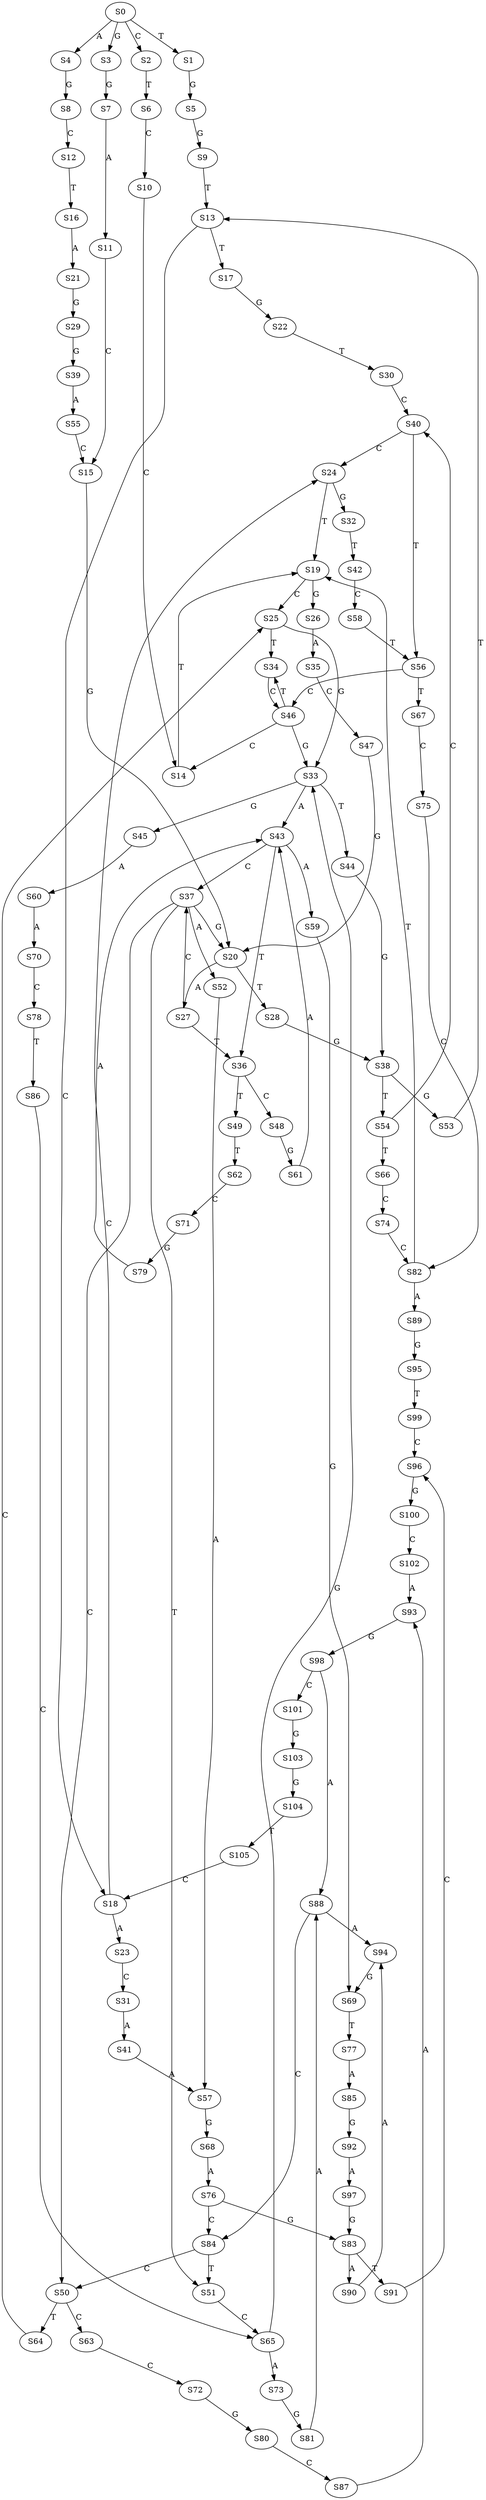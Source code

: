 strict digraph  {
	S0 -> S1 [ label = T ];
	S0 -> S2 [ label = C ];
	S0 -> S3 [ label = G ];
	S0 -> S4 [ label = A ];
	S1 -> S5 [ label = G ];
	S2 -> S6 [ label = T ];
	S3 -> S7 [ label = G ];
	S4 -> S8 [ label = G ];
	S5 -> S9 [ label = G ];
	S6 -> S10 [ label = C ];
	S7 -> S11 [ label = A ];
	S8 -> S12 [ label = C ];
	S9 -> S13 [ label = T ];
	S10 -> S14 [ label = C ];
	S11 -> S15 [ label = C ];
	S12 -> S16 [ label = T ];
	S13 -> S17 [ label = T ];
	S13 -> S18 [ label = C ];
	S14 -> S19 [ label = T ];
	S15 -> S20 [ label = G ];
	S16 -> S21 [ label = A ];
	S17 -> S22 [ label = G ];
	S18 -> S23 [ label = A ];
	S18 -> S24 [ label = C ];
	S19 -> S25 [ label = C ];
	S19 -> S26 [ label = G ];
	S20 -> S27 [ label = A ];
	S20 -> S28 [ label = T ];
	S21 -> S29 [ label = G ];
	S22 -> S30 [ label = T ];
	S23 -> S31 [ label = C ];
	S24 -> S32 [ label = G ];
	S24 -> S19 [ label = T ];
	S25 -> S33 [ label = G ];
	S25 -> S34 [ label = T ];
	S26 -> S35 [ label = A ];
	S27 -> S36 [ label = T ];
	S27 -> S37 [ label = C ];
	S28 -> S38 [ label = G ];
	S29 -> S39 [ label = G ];
	S30 -> S40 [ label = C ];
	S31 -> S41 [ label = A ];
	S32 -> S42 [ label = T ];
	S33 -> S43 [ label = A ];
	S33 -> S44 [ label = T ];
	S33 -> S45 [ label = G ];
	S34 -> S46 [ label = C ];
	S35 -> S47 [ label = C ];
	S36 -> S48 [ label = C ];
	S36 -> S49 [ label = T ];
	S37 -> S50 [ label = C ];
	S37 -> S20 [ label = G ];
	S37 -> S51 [ label = T ];
	S37 -> S52 [ label = A ];
	S38 -> S53 [ label = G ];
	S38 -> S54 [ label = T ];
	S39 -> S55 [ label = A ];
	S40 -> S24 [ label = C ];
	S40 -> S56 [ label = T ];
	S41 -> S57 [ label = A ];
	S42 -> S58 [ label = C ];
	S43 -> S37 [ label = C ];
	S43 -> S59 [ label = A ];
	S43 -> S36 [ label = T ];
	S44 -> S38 [ label = G ];
	S45 -> S60 [ label = A ];
	S46 -> S14 [ label = C ];
	S46 -> S33 [ label = G ];
	S46 -> S34 [ label = T ];
	S47 -> S20 [ label = G ];
	S48 -> S61 [ label = G ];
	S49 -> S62 [ label = T ];
	S50 -> S63 [ label = C ];
	S50 -> S64 [ label = T ];
	S51 -> S65 [ label = C ];
	S52 -> S57 [ label = A ];
	S53 -> S13 [ label = T ];
	S54 -> S66 [ label = T ];
	S54 -> S40 [ label = C ];
	S55 -> S15 [ label = C ];
	S56 -> S67 [ label = T ];
	S56 -> S46 [ label = C ];
	S57 -> S68 [ label = G ];
	S58 -> S56 [ label = T ];
	S59 -> S69 [ label = G ];
	S60 -> S70 [ label = A ];
	S61 -> S43 [ label = A ];
	S62 -> S71 [ label = C ];
	S63 -> S72 [ label = C ];
	S64 -> S25 [ label = C ];
	S65 -> S73 [ label = A ];
	S65 -> S33 [ label = G ];
	S66 -> S74 [ label = C ];
	S67 -> S75 [ label = C ];
	S68 -> S76 [ label = A ];
	S69 -> S77 [ label = T ];
	S70 -> S78 [ label = C ];
	S71 -> S79 [ label = G ];
	S72 -> S80 [ label = G ];
	S73 -> S81 [ label = G ];
	S74 -> S82 [ label = C ];
	S75 -> S82 [ label = C ];
	S76 -> S83 [ label = G ];
	S76 -> S84 [ label = C ];
	S77 -> S85 [ label = A ];
	S78 -> S86 [ label = T ];
	S79 -> S43 [ label = A ];
	S80 -> S87 [ label = C ];
	S81 -> S88 [ label = A ];
	S82 -> S89 [ label = A ];
	S82 -> S19 [ label = T ];
	S83 -> S90 [ label = A ];
	S83 -> S91 [ label = T ];
	S84 -> S50 [ label = C ];
	S84 -> S51 [ label = T ];
	S85 -> S92 [ label = G ];
	S86 -> S65 [ label = C ];
	S87 -> S93 [ label = A ];
	S88 -> S94 [ label = A ];
	S88 -> S84 [ label = C ];
	S89 -> S95 [ label = G ];
	S90 -> S94 [ label = A ];
	S91 -> S96 [ label = C ];
	S92 -> S97 [ label = A ];
	S93 -> S98 [ label = G ];
	S94 -> S69 [ label = G ];
	S95 -> S99 [ label = T ];
	S96 -> S100 [ label = G ];
	S97 -> S83 [ label = G ];
	S98 -> S101 [ label = C ];
	S98 -> S88 [ label = A ];
	S99 -> S96 [ label = C ];
	S100 -> S102 [ label = C ];
	S101 -> S103 [ label = G ];
	S102 -> S93 [ label = A ];
	S103 -> S104 [ label = G ];
	S104 -> S105 [ label = T ];
	S105 -> S18 [ label = C ];
}
